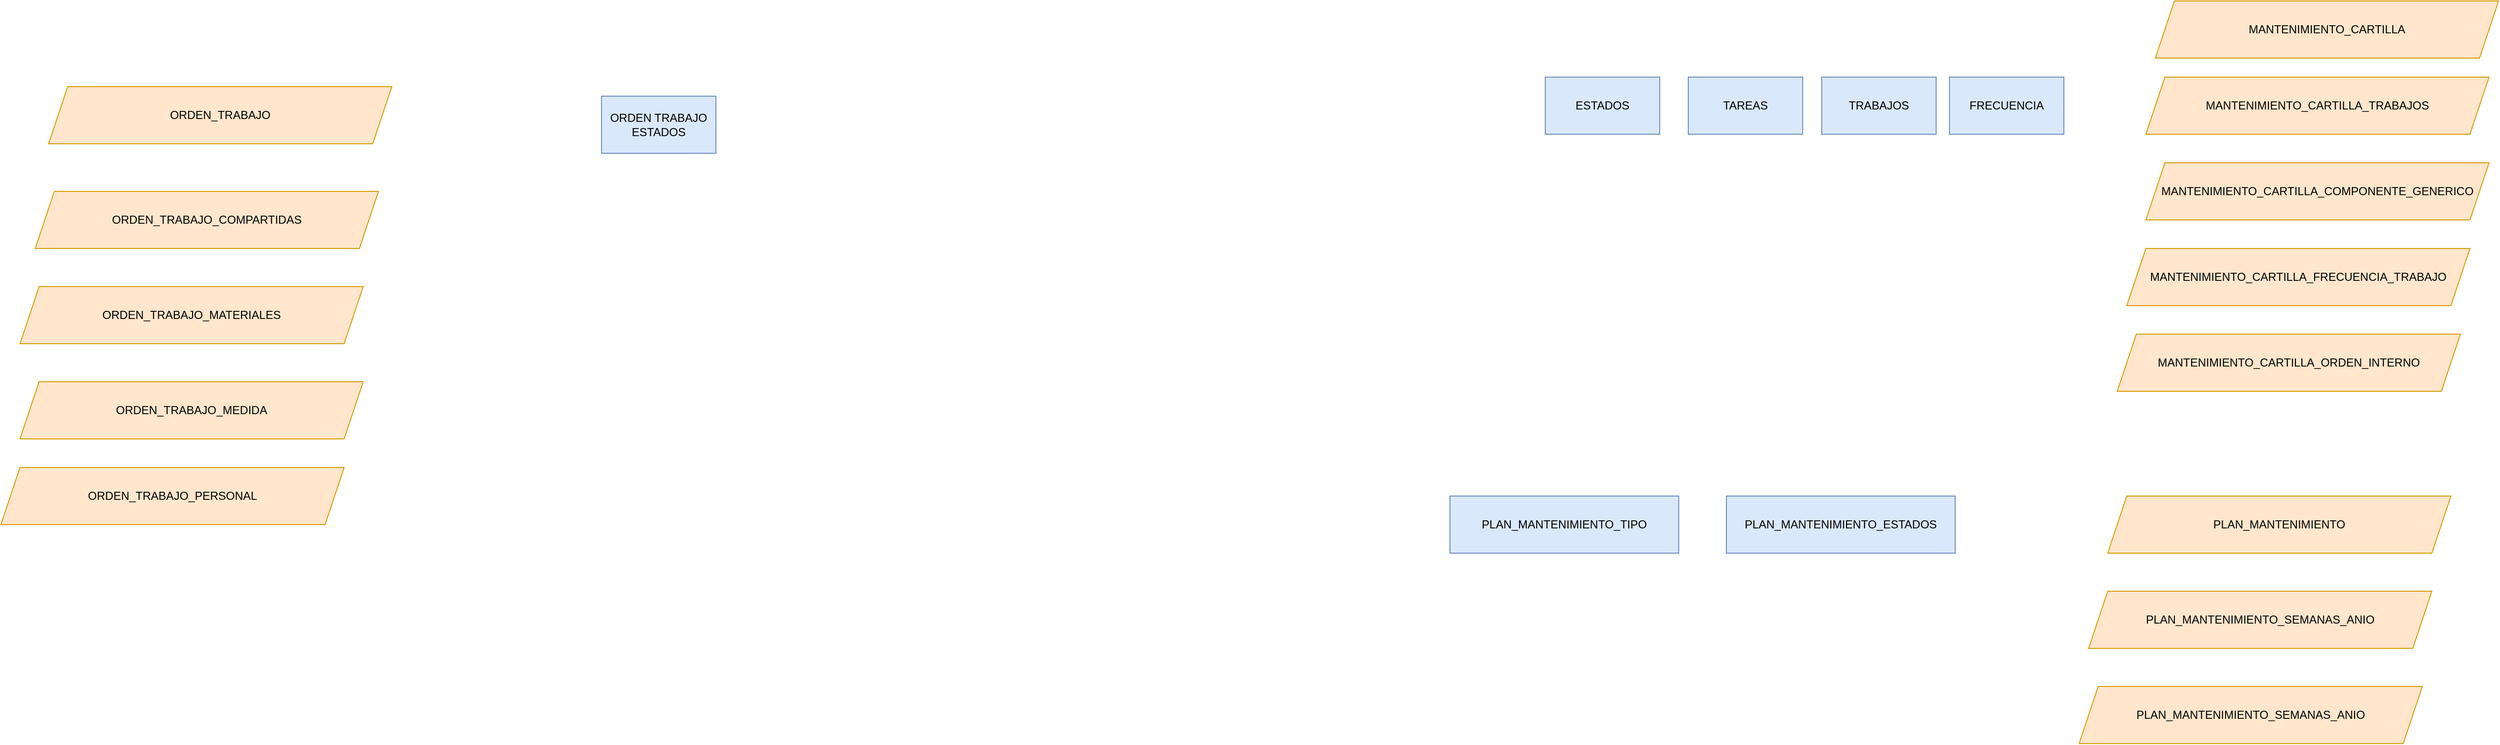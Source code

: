 <mxfile version="24.8.3">
  <diagram name="Page-1" id="uUUTdlnf8Dj0AM8X8Ja1">
    <mxGraphModel dx="4530" dy="1114" grid="1" gridSize="10" guides="1" tooltips="1" connect="1" arrows="1" fold="1" page="1" pageScale="1" pageWidth="827" pageHeight="1169" math="0" shadow="0">
      <root>
        <mxCell id="0" />
        <mxCell id="1" parent="0" />
        <mxCell id="t0VoGf1BZHUFttlE81Uw-1" value="TRABAJOS" style="rounded=0;whiteSpace=wrap;html=1;fillColor=#dae8fc;strokeColor=#6c8ebf;" vertex="1" parent="1">
          <mxGeometry x="220" y="160" width="120" height="60" as="geometry" />
        </mxCell>
        <mxCell id="t0VoGf1BZHUFttlE81Uw-2" value="FRECUENCIA" style="rounded=0;whiteSpace=wrap;html=1;fillColor=#dae8fc;strokeColor=#6c8ebf;" vertex="1" parent="1">
          <mxGeometry x="354" y="160" width="120" height="60" as="geometry" />
        </mxCell>
        <mxCell id="t0VoGf1BZHUFttlE81Uw-3" value="TAREAS" style="rounded=0;whiteSpace=wrap;html=1;fillColor=#dae8fc;strokeColor=#6c8ebf;" vertex="1" parent="1">
          <mxGeometry x="80" y="160" width="120" height="60" as="geometry" />
        </mxCell>
        <mxCell id="t0VoGf1BZHUFttlE81Uw-5" value="MANTENIMIENTO_CARTILLA_TRABAJOS" style="shape=parallelogram;perimeter=parallelogramPerimeter;whiteSpace=wrap;html=1;fixedSize=1;fillColor=#ffe6cc;strokeColor=#d79b00;" vertex="1" parent="1">
          <mxGeometry x="560" y="160" width="360" height="60" as="geometry" />
        </mxCell>
        <mxCell id="t0VoGf1BZHUFttlE81Uw-6" value="MANTENIMIENTO_CARTILLA" style="shape=parallelogram;perimeter=parallelogramPerimeter;whiteSpace=wrap;html=1;fixedSize=1;fillColor=#ffe6cc;strokeColor=#d79b00;" vertex="1" parent="1">
          <mxGeometry x="570" y="80" width="360" height="60" as="geometry" />
        </mxCell>
        <mxCell id="t0VoGf1BZHUFttlE81Uw-7" value="MANTENIMIENTO_CARTILLA_COMPONENTE_GENERICO" style="shape=parallelogram;perimeter=parallelogramPerimeter;whiteSpace=wrap;html=1;fixedSize=1;fillColor=#ffe6cc;strokeColor=#d79b00;" vertex="1" parent="1">
          <mxGeometry x="560" y="250" width="360" height="60" as="geometry" />
        </mxCell>
        <mxCell id="t0VoGf1BZHUFttlE81Uw-8" value="ESTADOS" style="rounded=0;whiteSpace=wrap;html=1;fillColor=#dae8fc;strokeColor=#6c8ebf;" vertex="1" parent="1">
          <mxGeometry x="-70" y="160" width="120" height="60" as="geometry" />
        </mxCell>
        <mxCell id="t0VoGf1BZHUFttlE81Uw-9" value="MANTENIMIENTO_CARTILLA_FRECUENCIA_TRABAJO" style="shape=parallelogram;perimeter=parallelogramPerimeter;whiteSpace=wrap;html=1;fixedSize=1;fillColor=#ffe6cc;strokeColor=#d79b00;" vertex="1" parent="1">
          <mxGeometry x="540" y="340" width="360" height="60" as="geometry" />
        </mxCell>
        <mxCell id="t0VoGf1BZHUFttlE81Uw-10" value="MANTENIMIENTO_CARTILLA_ORDEN_INTERNO" style="shape=parallelogram;perimeter=parallelogramPerimeter;whiteSpace=wrap;html=1;fixedSize=1;fillColor=#ffe6cc;strokeColor=#d79b00;" vertex="1" parent="1">
          <mxGeometry x="530" y="430" width="360" height="60" as="geometry" />
        </mxCell>
        <mxCell id="t0VoGf1BZHUFttlE81Uw-11" value="PLAN_MANTENIMIENTO" style="shape=parallelogram;perimeter=parallelogramPerimeter;whiteSpace=wrap;html=1;fixedSize=1;fillColor=#ffe6cc;strokeColor=#d79b00;" vertex="1" parent="1">
          <mxGeometry x="520" y="600" width="360" height="60" as="geometry" />
        </mxCell>
        <mxCell id="t0VoGf1BZHUFttlE81Uw-12" value="PLAN_MANTENIMIENTO_ESTADOS" style="rounded=0;whiteSpace=wrap;html=1;fillColor=#dae8fc;strokeColor=#6c8ebf;" vertex="1" parent="1">
          <mxGeometry x="120" y="600" width="240" height="60" as="geometry" />
        </mxCell>
        <mxCell id="t0VoGf1BZHUFttlE81Uw-13" value="PLAN_MANTENIMIENTO_SEMANAS_ANIO" style="shape=parallelogram;perimeter=parallelogramPerimeter;whiteSpace=wrap;html=1;fixedSize=1;fillColor=#ffe6cc;strokeColor=#d79b00;" vertex="1" parent="1">
          <mxGeometry x="500" y="700" width="360" height="60" as="geometry" />
        </mxCell>
        <mxCell id="t0VoGf1BZHUFttlE81Uw-14" value="PLAN_MANTENIMIENTO_TIPO" style="rounded=0;whiteSpace=wrap;html=1;fillColor=#dae8fc;strokeColor=#6c8ebf;" vertex="1" parent="1">
          <mxGeometry x="-170" y="600" width="240" height="60" as="geometry" />
        </mxCell>
        <mxCell id="t0VoGf1BZHUFttlE81Uw-15" value="PLAN_MANTENIMIENTO_SEMANAS_ANIO" style="shape=parallelogram;perimeter=parallelogramPerimeter;whiteSpace=wrap;html=1;fixedSize=1;fillColor=#ffe6cc;strokeColor=#d79b00;" vertex="1" parent="1">
          <mxGeometry x="490" y="800" width="360" height="60" as="geometry" />
        </mxCell>
        <mxCell id="t0VoGf1BZHUFttlE81Uw-16" value="ORDEN_TRABAJO" style="shape=parallelogram;perimeter=parallelogramPerimeter;whiteSpace=wrap;html=1;fixedSize=1;fillColor=#ffe6cc;strokeColor=#d79b00;" vertex="1" parent="1">
          <mxGeometry x="-1640" y="170" width="360" height="60" as="geometry" />
        </mxCell>
        <mxCell id="t0VoGf1BZHUFttlE81Uw-17" value="ORDEN_TRABAJO_COMPARTIDAS" style="shape=parallelogram;perimeter=parallelogramPerimeter;whiteSpace=wrap;html=1;fixedSize=1;fillColor=#ffe6cc;strokeColor=#d79b00;" vertex="1" parent="1">
          <mxGeometry x="-1654" y="280" width="360" height="60" as="geometry" />
        </mxCell>
        <mxCell id="t0VoGf1BZHUFttlE81Uw-18" value="ORDEN TRABAJO ESTADOS" style="rounded=0;whiteSpace=wrap;html=1;fillColor=#dae8fc;strokeColor=#6c8ebf;" vertex="1" parent="1">
          <mxGeometry x="-1060" y="180" width="120" height="60" as="geometry" />
        </mxCell>
        <mxCell id="t0VoGf1BZHUFttlE81Uw-19" value="ORDEN_TRABAJO_MATERIALES" style="shape=parallelogram;perimeter=parallelogramPerimeter;whiteSpace=wrap;html=1;fixedSize=1;fillColor=#ffe6cc;strokeColor=#d79b00;" vertex="1" parent="1">
          <mxGeometry x="-1670" y="380" width="360" height="60" as="geometry" />
        </mxCell>
        <mxCell id="t0VoGf1BZHUFttlE81Uw-20" value="ORDEN_TRABAJO_MEDIDA" style="shape=parallelogram;perimeter=parallelogramPerimeter;whiteSpace=wrap;html=1;fixedSize=1;fillColor=#ffe6cc;strokeColor=#d79b00;" vertex="1" parent="1">
          <mxGeometry x="-1670" y="480" width="360" height="60" as="geometry" />
        </mxCell>
        <mxCell id="t0VoGf1BZHUFttlE81Uw-21" value="ORDEN_TRABAJO_PERSONAL" style="shape=parallelogram;perimeter=parallelogramPerimeter;whiteSpace=wrap;html=1;fixedSize=1;fillColor=#ffe6cc;strokeColor=#d79b00;" vertex="1" parent="1">
          <mxGeometry x="-1690" y="570" width="360" height="60" as="geometry" />
        </mxCell>
      </root>
    </mxGraphModel>
  </diagram>
</mxfile>
